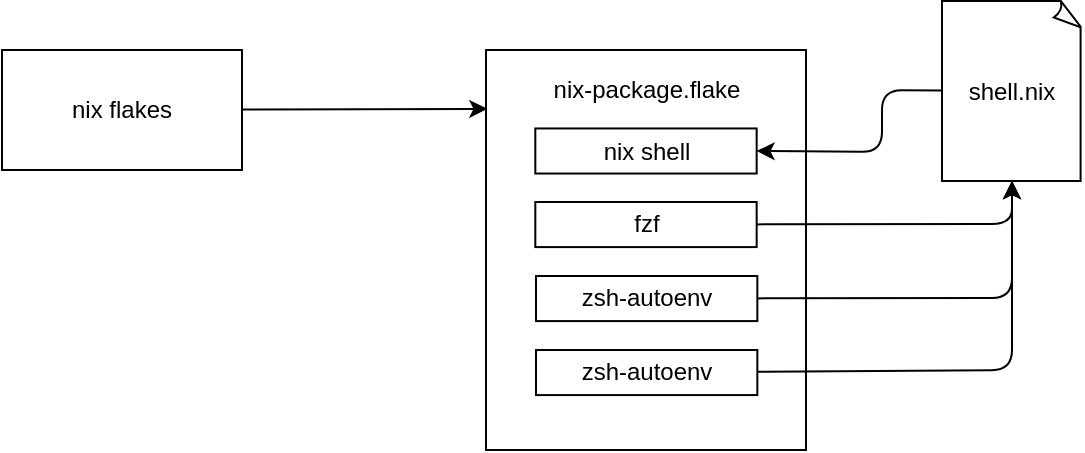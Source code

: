 <mxfile>
    <diagram id="rIAVPHAibQD52vb0EsZ-" name="Page-1">
        <mxGraphModel dx="542" dy="385" grid="1" gridSize="10" guides="1" tooltips="1" connect="1" arrows="1" fold="1" page="1" pageScale="0.75" pageWidth="1100" pageHeight="850" math="0" shadow="0">
            <root>
                <mxCell id="0"/>
                <mxCell id="1" parent="0"/>
                <mxCell id="3" value="" style="rounded=0;whiteSpace=wrap;html=1;" vertex="1" parent="1">
                    <mxGeometry x="332" y="250" width="160" height="200" as="geometry"/>
                </mxCell>
                <mxCell id="4" value="" style="edgeStyle=none;html=1;entryX=0;entryY=0.75;entryDx=0;entryDy=0;" edge="1" parent="1" source="2" target="17">
                    <mxGeometry relative="1" as="geometry"/>
                </mxCell>
                <mxCell id="2" value="nix flakes" style="rounded=0;whiteSpace=wrap;html=1;" vertex="1" parent="1">
                    <mxGeometry x="90" y="250" width="120" height="60" as="geometry"/>
                </mxCell>
                <mxCell id="26" style="edgeStyle=none;html=1;entryX=1;entryY=0.5;entryDx=0;entryDy=0;" edge="1" parent="1" source="8" target="12">
                    <mxGeometry relative="1" as="geometry">
                        <Array as="points">
                            <mxPoint x="530" y="270"/>
                            <mxPoint x="530" y="301"/>
                        </Array>
                    </mxGeometry>
                </mxCell>
                <mxCell id="8" value="shell.nix" style="whiteSpace=wrap;html=1;shape=mxgraph.basic.document" vertex="1" parent="1">
                    <mxGeometry x="560" y="225.5" width="70" height="90" as="geometry"/>
                </mxCell>
                <mxCell id="12" value="nix shell" style="rounded=0;whiteSpace=wrap;html=1;" vertex="1" parent="1">
                    <mxGeometry x="356.66" y="289.23" width="110.67" height="22.54" as="geometry"/>
                </mxCell>
                <mxCell id="17" value="nix-package.flake" style="text;html=1;strokeColor=none;fillColor=none;align=center;verticalAlign=middle;whiteSpace=wrap;rounded=0;" vertex="1" parent="1">
                    <mxGeometry x="332.667" y="250" width="159.333" height="39.231" as="geometry"/>
                </mxCell>
                <mxCell id="27" style="edgeStyle=none;html=1;entryX=0.5;entryY=1;entryDx=0;entryDy=0;entryPerimeter=0;" edge="1" parent="1" source="23" target="8">
                    <mxGeometry relative="1" as="geometry">
                        <mxPoint x="595" y="310" as="targetPoint"/>
                        <Array as="points">
                            <mxPoint x="595" y="337"/>
                        </Array>
                    </mxGeometry>
                </mxCell>
                <mxCell id="23" value="fzf" style="rounded=0;whiteSpace=wrap;html=1;" vertex="1" parent="1">
                    <mxGeometry x="356.66" y="326" width="110.67" height="22.54" as="geometry"/>
                </mxCell>
                <mxCell id="28" style="edgeStyle=none;html=1;entryX=0.5;entryY=1;entryDx=0;entryDy=0;entryPerimeter=0;" edge="1" parent="1" source="24" target="8">
                    <mxGeometry relative="1" as="geometry">
                        <Array as="points">
                            <mxPoint x="595" y="374"/>
                        </Array>
                    </mxGeometry>
                </mxCell>
                <mxCell id="24" value="zsh-autoenv" style="rounded=0;whiteSpace=wrap;html=1;" vertex="1" parent="1">
                    <mxGeometry x="357" y="363" width="110.67" height="22.54" as="geometry"/>
                </mxCell>
                <mxCell id="29" style="edgeStyle=none;html=1;entryX=0.5;entryY=1;entryDx=0;entryDy=0;entryPerimeter=0;" edge="1" parent="1" source="25" target="8">
                    <mxGeometry relative="1" as="geometry">
                        <Array as="points">
                            <mxPoint x="595" y="410"/>
                        </Array>
                    </mxGeometry>
                </mxCell>
                <mxCell id="25" value="zsh-autoenv" style="rounded=0;whiteSpace=wrap;html=1;" vertex="1" parent="1">
                    <mxGeometry x="357" y="400.0" width="110.67" height="22.54" as="geometry"/>
                </mxCell>
            </root>
        </mxGraphModel>
    </diagram>
</mxfile>